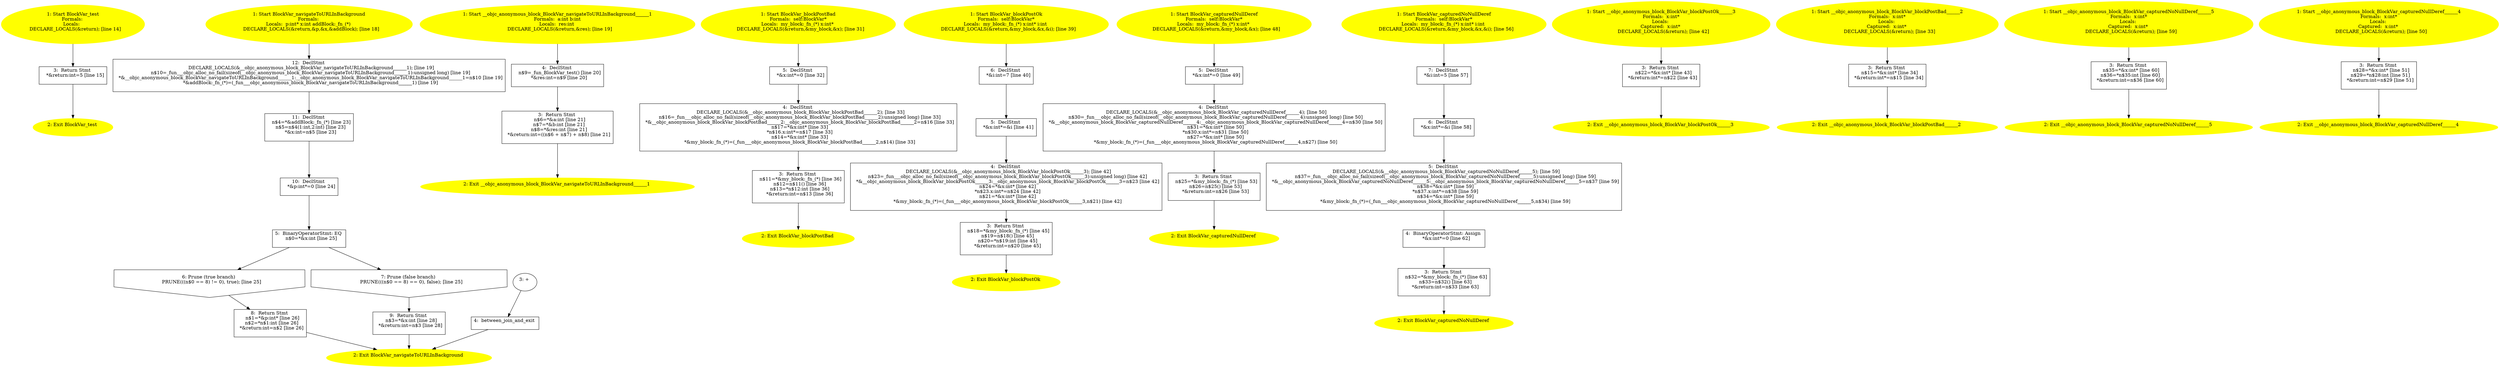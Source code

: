 /* @generated */
digraph iCFG {
"test#BlockVar#class.79d88363beeb921609a605886abe817f_1" [label="1: Start BlockVar_test\nFormals: \nLocals:  \n   DECLARE_LOCALS(&return); [line 14]\n " color=yellow style=filled]
	

	 "test#BlockVar#class.79d88363beeb921609a605886abe817f_1" -> "test#BlockVar#class.79d88363beeb921609a605886abe817f_3" ;
"test#BlockVar#class.79d88363beeb921609a605886abe817f_2" [label="2: Exit BlockVar_test \n  " color=yellow style=filled]
	

"test#BlockVar#class.79d88363beeb921609a605886abe817f_3" [label="3:  Return Stmt \n   *&return:int=5 [line 15]\n " shape="box"]
	

	 "test#BlockVar#class.79d88363beeb921609a605886abe817f_3" -> "test#BlockVar#class.79d88363beeb921609a605886abe817f_2" ;
"navigateToURLInBackground#BlockVar#class.f4e64a7a224e4dae5096c3b731a4233e_1" [label="1: Start BlockVar_navigateToURLInBackground\nFormals: \nLocals:  p:int* x:int addBlock:_fn_(*) \n   DECLARE_LOCALS(&return,&p,&x,&addBlock); [line 18]\n " color=yellow style=filled]
	

	 "navigateToURLInBackground#BlockVar#class.f4e64a7a224e4dae5096c3b731a4233e_1" -> "navigateToURLInBackground#BlockVar#class.f4e64a7a224e4dae5096c3b731a4233e_12" ;
"navigateToURLInBackground#BlockVar#class.f4e64a7a224e4dae5096c3b731a4233e_2" [label="2: Exit BlockVar_navigateToURLInBackground \n  " color=yellow style=filled]
	

"navigateToURLInBackground#BlockVar#class.f4e64a7a224e4dae5096c3b731a4233e_3" [label="3: + \n  " ]
	

	 "navigateToURLInBackground#BlockVar#class.f4e64a7a224e4dae5096c3b731a4233e_3" -> "navigateToURLInBackground#BlockVar#class.f4e64a7a224e4dae5096c3b731a4233e_4" ;
"navigateToURLInBackground#BlockVar#class.f4e64a7a224e4dae5096c3b731a4233e_4" [label="4:  between_join_and_exit \n  " shape="box"]
	

	 "navigateToURLInBackground#BlockVar#class.f4e64a7a224e4dae5096c3b731a4233e_4" -> "navigateToURLInBackground#BlockVar#class.f4e64a7a224e4dae5096c3b731a4233e_2" ;
"navigateToURLInBackground#BlockVar#class.f4e64a7a224e4dae5096c3b731a4233e_5" [label="5:  BinaryOperatorStmt: EQ \n   n$0=*&x:int [line 25]\n " shape="box"]
	

	 "navigateToURLInBackground#BlockVar#class.f4e64a7a224e4dae5096c3b731a4233e_5" -> "navigateToURLInBackground#BlockVar#class.f4e64a7a224e4dae5096c3b731a4233e_6" ;
	 "navigateToURLInBackground#BlockVar#class.f4e64a7a224e4dae5096c3b731a4233e_5" -> "navigateToURLInBackground#BlockVar#class.f4e64a7a224e4dae5096c3b731a4233e_7" ;
"navigateToURLInBackground#BlockVar#class.f4e64a7a224e4dae5096c3b731a4233e_6" [label="6: Prune (true branch) \n   PRUNE(((n$0 == 8) != 0), true); [line 25]\n " shape="invhouse"]
	

	 "navigateToURLInBackground#BlockVar#class.f4e64a7a224e4dae5096c3b731a4233e_6" -> "navigateToURLInBackground#BlockVar#class.f4e64a7a224e4dae5096c3b731a4233e_8" ;
"navigateToURLInBackground#BlockVar#class.f4e64a7a224e4dae5096c3b731a4233e_7" [label="7: Prune (false branch) \n   PRUNE(((n$0 == 8) == 0), false); [line 25]\n " shape="invhouse"]
	

	 "navigateToURLInBackground#BlockVar#class.f4e64a7a224e4dae5096c3b731a4233e_7" -> "navigateToURLInBackground#BlockVar#class.f4e64a7a224e4dae5096c3b731a4233e_9" ;
"navigateToURLInBackground#BlockVar#class.f4e64a7a224e4dae5096c3b731a4233e_8" [label="8:  Return Stmt \n   n$1=*&p:int* [line 26]\n  n$2=*n$1:int [line 26]\n  *&return:int=n$2 [line 26]\n " shape="box"]
	

	 "navigateToURLInBackground#BlockVar#class.f4e64a7a224e4dae5096c3b731a4233e_8" -> "navigateToURLInBackground#BlockVar#class.f4e64a7a224e4dae5096c3b731a4233e_2" ;
"navigateToURLInBackground#BlockVar#class.f4e64a7a224e4dae5096c3b731a4233e_9" [label="9:  Return Stmt \n   n$3=*&x:int [line 28]\n  *&return:int=n$3 [line 28]\n " shape="box"]
	

	 "navigateToURLInBackground#BlockVar#class.f4e64a7a224e4dae5096c3b731a4233e_9" -> "navigateToURLInBackground#BlockVar#class.f4e64a7a224e4dae5096c3b731a4233e_2" ;
"navigateToURLInBackground#BlockVar#class.f4e64a7a224e4dae5096c3b731a4233e_10" [label="10:  DeclStmt \n   *&p:int*=0 [line 24]\n " shape="box"]
	

	 "navigateToURLInBackground#BlockVar#class.f4e64a7a224e4dae5096c3b731a4233e_10" -> "navigateToURLInBackground#BlockVar#class.f4e64a7a224e4dae5096c3b731a4233e_5" ;
"navigateToURLInBackground#BlockVar#class.f4e64a7a224e4dae5096c3b731a4233e_11" [label="11:  DeclStmt \n   n$4=*&addBlock:_fn_(*) [line 23]\n  n$5=n$4(1:int,2:int) [line 23]\n  *&x:int=n$5 [line 23]\n " shape="box"]
	

	 "navigateToURLInBackground#BlockVar#class.f4e64a7a224e4dae5096c3b731a4233e_11" -> "navigateToURLInBackground#BlockVar#class.f4e64a7a224e4dae5096c3b731a4233e_10" ;
"navigateToURLInBackground#BlockVar#class.f4e64a7a224e4dae5096c3b731a4233e_12" [label="12:  DeclStmt \n   DECLARE_LOCALS(&__objc_anonymous_block_BlockVar_navigateToURLInBackground______1); [line 19]\n  n$10=_fun___objc_alloc_no_fail(sizeof(__objc_anonymous_block_BlockVar_navigateToURLInBackground______1):unsigned long) [line 19]\n  *&__objc_anonymous_block_BlockVar_navigateToURLInBackground______1:__objc_anonymous_block_BlockVar_navigateToURLInBackground______1=n$10 [line 19]\n  *&addBlock:_fn_(*)=(_fun___objc_anonymous_block_BlockVar_navigateToURLInBackground______1) [line 19]\n " shape="box"]
	

	 "navigateToURLInBackground#BlockVar#class.f4e64a7a224e4dae5096c3b731a4233e_12" -> "navigateToURLInBackground#BlockVar#class.f4e64a7a224e4dae5096c3b731a4233e_11" ;
"__objc_anonymous_block_BlockVar_navigateToURLInBackground______1.834bbb8d73aa8453b2bf0ca15a1945f0_1" [label="1: Start __objc_anonymous_block_BlockVar_navigateToURLInBackground______1\nFormals:  a:int b:int\nLocals:  res:int \n   DECLARE_LOCALS(&return,&res); [line 19]\n " color=yellow style=filled]
	

	 "__objc_anonymous_block_BlockVar_navigateToURLInBackground______1.834bbb8d73aa8453b2bf0ca15a1945f0_1" -> "__objc_anonymous_block_BlockVar_navigateToURLInBackground______1.834bbb8d73aa8453b2bf0ca15a1945f0_4" ;
"__objc_anonymous_block_BlockVar_navigateToURLInBackground______1.834bbb8d73aa8453b2bf0ca15a1945f0_2" [label="2: Exit __objc_anonymous_block_BlockVar_navigateToURLInBackground______1 \n  " color=yellow style=filled]
	

"__objc_anonymous_block_BlockVar_navigateToURLInBackground______1.834bbb8d73aa8453b2bf0ca15a1945f0_3" [label="3:  Return Stmt \n   n$6=*&a:int [line 21]\n  n$7=*&b:int [line 21]\n  n$8=*&res:int [line 21]\n  *&return:int=((n$6 + n$7) + n$8) [line 21]\n " shape="box"]
	

	 "__objc_anonymous_block_BlockVar_navigateToURLInBackground______1.834bbb8d73aa8453b2bf0ca15a1945f0_3" -> "__objc_anonymous_block_BlockVar_navigateToURLInBackground______1.834bbb8d73aa8453b2bf0ca15a1945f0_2" ;
"__objc_anonymous_block_BlockVar_navigateToURLInBackground______1.834bbb8d73aa8453b2bf0ca15a1945f0_4" [label="4:  DeclStmt \n   n$9=_fun_BlockVar_test() [line 20]\n  *&res:int=n$9 [line 20]\n " shape="box"]
	

	 "__objc_anonymous_block_BlockVar_navigateToURLInBackground______1.834bbb8d73aa8453b2bf0ca15a1945f0_4" -> "__objc_anonymous_block_BlockVar_navigateToURLInBackground______1.834bbb8d73aa8453b2bf0ca15a1945f0_3" ;
"blockPostBad#BlockVar#instance.60292f870cad8c1a5cefdbfe4194d6f9_1" [label="1: Start BlockVar_blockPostBad\nFormals:  self:BlockVar*\nLocals:  my_block:_fn_(*) x:int* \n   DECLARE_LOCALS(&return,&my_block,&x); [line 31]\n " color=yellow style=filled]
	

	 "blockPostBad#BlockVar#instance.60292f870cad8c1a5cefdbfe4194d6f9_1" -> "blockPostBad#BlockVar#instance.60292f870cad8c1a5cefdbfe4194d6f9_5" ;
"blockPostBad#BlockVar#instance.60292f870cad8c1a5cefdbfe4194d6f9_2" [label="2: Exit BlockVar_blockPostBad \n  " color=yellow style=filled]
	

"blockPostBad#BlockVar#instance.60292f870cad8c1a5cefdbfe4194d6f9_3" [label="3:  Return Stmt \n   n$11=*&my_block:_fn_(*) [line 36]\n  n$12=n$11() [line 36]\n  n$13=*n$12:int [line 36]\n  *&return:int=n$13 [line 36]\n " shape="box"]
	

	 "blockPostBad#BlockVar#instance.60292f870cad8c1a5cefdbfe4194d6f9_3" -> "blockPostBad#BlockVar#instance.60292f870cad8c1a5cefdbfe4194d6f9_2" ;
"blockPostBad#BlockVar#instance.60292f870cad8c1a5cefdbfe4194d6f9_4" [label="4:  DeclStmt \n   DECLARE_LOCALS(&__objc_anonymous_block_BlockVar_blockPostBad______2); [line 33]\n  n$16=_fun___objc_alloc_no_fail(sizeof(__objc_anonymous_block_BlockVar_blockPostBad______2):unsigned long) [line 33]\n  *&__objc_anonymous_block_BlockVar_blockPostBad______2:__objc_anonymous_block_BlockVar_blockPostBad______2=n$16 [line 33]\n  n$17=*&x:int* [line 33]\n  *n$16.x:int*=n$17 [line 33]\n  n$14=*&x:int* [line 33]\n  *&my_block:_fn_(*)=(_fun___objc_anonymous_block_BlockVar_blockPostBad______2,n$14) [line 33]\n " shape="box"]
	

	 "blockPostBad#BlockVar#instance.60292f870cad8c1a5cefdbfe4194d6f9_4" -> "blockPostBad#BlockVar#instance.60292f870cad8c1a5cefdbfe4194d6f9_3" ;
"blockPostBad#BlockVar#instance.60292f870cad8c1a5cefdbfe4194d6f9_5" [label="5:  DeclStmt \n   *&x:int*=0 [line 32]\n " shape="box"]
	

	 "blockPostBad#BlockVar#instance.60292f870cad8c1a5cefdbfe4194d6f9_5" -> "blockPostBad#BlockVar#instance.60292f870cad8c1a5cefdbfe4194d6f9_4" ;
"blockPostOk#BlockVar#instance.1bb64a946f8b169b31996644931ed82d_1" [label="1: Start BlockVar_blockPostOk\nFormals:  self:BlockVar*\nLocals:  my_block:_fn_(*) x:int* i:int \n   DECLARE_LOCALS(&return,&my_block,&x,&i); [line 39]\n " color=yellow style=filled]
	

	 "blockPostOk#BlockVar#instance.1bb64a946f8b169b31996644931ed82d_1" -> "blockPostOk#BlockVar#instance.1bb64a946f8b169b31996644931ed82d_6" ;
"blockPostOk#BlockVar#instance.1bb64a946f8b169b31996644931ed82d_2" [label="2: Exit BlockVar_blockPostOk \n  " color=yellow style=filled]
	

"blockPostOk#BlockVar#instance.1bb64a946f8b169b31996644931ed82d_3" [label="3:  Return Stmt \n   n$18=*&my_block:_fn_(*) [line 45]\n  n$19=n$18() [line 45]\n  n$20=*n$19:int [line 45]\n  *&return:int=n$20 [line 45]\n " shape="box"]
	

	 "blockPostOk#BlockVar#instance.1bb64a946f8b169b31996644931ed82d_3" -> "blockPostOk#BlockVar#instance.1bb64a946f8b169b31996644931ed82d_2" ;
"blockPostOk#BlockVar#instance.1bb64a946f8b169b31996644931ed82d_4" [label="4:  DeclStmt \n   DECLARE_LOCALS(&__objc_anonymous_block_BlockVar_blockPostOk______3); [line 42]\n  n$23=_fun___objc_alloc_no_fail(sizeof(__objc_anonymous_block_BlockVar_blockPostOk______3):unsigned long) [line 42]\n  *&__objc_anonymous_block_BlockVar_blockPostOk______3:__objc_anonymous_block_BlockVar_blockPostOk______3=n$23 [line 42]\n  n$24=*&x:int* [line 42]\n  *n$23.x:int*=n$24 [line 42]\n  n$21=*&x:int* [line 42]\n  *&my_block:_fn_(*)=(_fun___objc_anonymous_block_BlockVar_blockPostOk______3,n$21) [line 42]\n " shape="box"]
	

	 "blockPostOk#BlockVar#instance.1bb64a946f8b169b31996644931ed82d_4" -> "blockPostOk#BlockVar#instance.1bb64a946f8b169b31996644931ed82d_3" ;
"blockPostOk#BlockVar#instance.1bb64a946f8b169b31996644931ed82d_5" [label="5:  DeclStmt \n   *&x:int*=&i [line 41]\n " shape="box"]
	

	 "blockPostOk#BlockVar#instance.1bb64a946f8b169b31996644931ed82d_5" -> "blockPostOk#BlockVar#instance.1bb64a946f8b169b31996644931ed82d_4" ;
"blockPostOk#BlockVar#instance.1bb64a946f8b169b31996644931ed82d_6" [label="6:  DeclStmt \n   *&i:int=7 [line 40]\n " shape="box"]
	

	 "blockPostOk#BlockVar#instance.1bb64a946f8b169b31996644931ed82d_6" -> "blockPostOk#BlockVar#instance.1bb64a946f8b169b31996644931ed82d_5" ;
"capturedNullDeref#BlockVar#instance.48c44f7ae26caf7a1ac522523ebac894_1" [label="1: Start BlockVar_capturedNullDeref\nFormals:  self:BlockVar*\nLocals:  my_block:_fn_(*) x:int* \n   DECLARE_LOCALS(&return,&my_block,&x); [line 48]\n " color=yellow style=filled]
	

	 "capturedNullDeref#BlockVar#instance.48c44f7ae26caf7a1ac522523ebac894_1" -> "capturedNullDeref#BlockVar#instance.48c44f7ae26caf7a1ac522523ebac894_5" ;
"capturedNullDeref#BlockVar#instance.48c44f7ae26caf7a1ac522523ebac894_2" [label="2: Exit BlockVar_capturedNullDeref \n  " color=yellow style=filled]
	

"capturedNullDeref#BlockVar#instance.48c44f7ae26caf7a1ac522523ebac894_3" [label="3:  Return Stmt \n   n$25=*&my_block:_fn_(*) [line 53]\n  n$26=n$25() [line 53]\n  *&return:int=n$26 [line 53]\n " shape="box"]
	

	 "capturedNullDeref#BlockVar#instance.48c44f7ae26caf7a1ac522523ebac894_3" -> "capturedNullDeref#BlockVar#instance.48c44f7ae26caf7a1ac522523ebac894_2" ;
"capturedNullDeref#BlockVar#instance.48c44f7ae26caf7a1ac522523ebac894_4" [label="4:  DeclStmt \n   DECLARE_LOCALS(&__objc_anonymous_block_BlockVar_capturedNullDeref______4); [line 50]\n  n$30=_fun___objc_alloc_no_fail(sizeof(__objc_anonymous_block_BlockVar_capturedNullDeref______4):unsigned long) [line 50]\n  *&__objc_anonymous_block_BlockVar_capturedNullDeref______4:__objc_anonymous_block_BlockVar_capturedNullDeref______4=n$30 [line 50]\n  n$31=*&x:int* [line 50]\n  *n$30.x:int*=n$31 [line 50]\n  n$27=*&x:int* [line 50]\n  *&my_block:_fn_(*)=(_fun___objc_anonymous_block_BlockVar_capturedNullDeref______4,n$27) [line 50]\n " shape="box"]
	

	 "capturedNullDeref#BlockVar#instance.48c44f7ae26caf7a1ac522523ebac894_4" -> "capturedNullDeref#BlockVar#instance.48c44f7ae26caf7a1ac522523ebac894_3" ;
"capturedNullDeref#BlockVar#instance.48c44f7ae26caf7a1ac522523ebac894_5" [label="5:  DeclStmt \n   *&x:int*=0 [line 49]\n " shape="box"]
	

	 "capturedNullDeref#BlockVar#instance.48c44f7ae26caf7a1ac522523ebac894_5" -> "capturedNullDeref#BlockVar#instance.48c44f7ae26caf7a1ac522523ebac894_4" ;
"capturedNoNullDeref#BlockVar#instance.ebe646baaabdc58144a5916780ee8c76_1" [label="1: Start BlockVar_capturedNoNullDeref\nFormals:  self:BlockVar*\nLocals:  my_block:_fn_(*) x:int* i:int \n   DECLARE_LOCALS(&return,&my_block,&x,&i); [line 56]\n " color=yellow style=filled]
	

	 "capturedNoNullDeref#BlockVar#instance.ebe646baaabdc58144a5916780ee8c76_1" -> "capturedNoNullDeref#BlockVar#instance.ebe646baaabdc58144a5916780ee8c76_7" ;
"capturedNoNullDeref#BlockVar#instance.ebe646baaabdc58144a5916780ee8c76_2" [label="2: Exit BlockVar_capturedNoNullDeref \n  " color=yellow style=filled]
	

"capturedNoNullDeref#BlockVar#instance.ebe646baaabdc58144a5916780ee8c76_3" [label="3:  Return Stmt \n   n$32=*&my_block:_fn_(*) [line 63]\n  n$33=n$32() [line 63]\n  *&return:int=n$33 [line 63]\n " shape="box"]
	

	 "capturedNoNullDeref#BlockVar#instance.ebe646baaabdc58144a5916780ee8c76_3" -> "capturedNoNullDeref#BlockVar#instance.ebe646baaabdc58144a5916780ee8c76_2" ;
"capturedNoNullDeref#BlockVar#instance.ebe646baaabdc58144a5916780ee8c76_4" [label="4:  BinaryOperatorStmt: Assign \n   *&x:int*=0 [line 62]\n " shape="box"]
	

	 "capturedNoNullDeref#BlockVar#instance.ebe646baaabdc58144a5916780ee8c76_4" -> "capturedNoNullDeref#BlockVar#instance.ebe646baaabdc58144a5916780ee8c76_3" ;
"capturedNoNullDeref#BlockVar#instance.ebe646baaabdc58144a5916780ee8c76_5" [label="5:  DeclStmt \n   DECLARE_LOCALS(&__objc_anonymous_block_BlockVar_capturedNoNullDeref______5); [line 59]\n  n$37=_fun___objc_alloc_no_fail(sizeof(__objc_anonymous_block_BlockVar_capturedNoNullDeref______5):unsigned long) [line 59]\n  *&__objc_anonymous_block_BlockVar_capturedNoNullDeref______5:__objc_anonymous_block_BlockVar_capturedNoNullDeref______5=n$37 [line 59]\n  n$38=*&x:int* [line 59]\n  *n$37.x:int*=n$38 [line 59]\n  n$34=*&x:int* [line 59]\n  *&my_block:_fn_(*)=(_fun___objc_anonymous_block_BlockVar_capturedNoNullDeref______5,n$34) [line 59]\n " shape="box"]
	

	 "capturedNoNullDeref#BlockVar#instance.ebe646baaabdc58144a5916780ee8c76_5" -> "capturedNoNullDeref#BlockVar#instance.ebe646baaabdc58144a5916780ee8c76_4" ;
"capturedNoNullDeref#BlockVar#instance.ebe646baaabdc58144a5916780ee8c76_6" [label="6:  DeclStmt \n   *&x:int*=&i [line 58]\n " shape="box"]
	

	 "capturedNoNullDeref#BlockVar#instance.ebe646baaabdc58144a5916780ee8c76_6" -> "capturedNoNullDeref#BlockVar#instance.ebe646baaabdc58144a5916780ee8c76_5" ;
"capturedNoNullDeref#BlockVar#instance.ebe646baaabdc58144a5916780ee8c76_7" [label="7:  DeclStmt \n   *&i:int=5 [line 57]\n " shape="box"]
	

	 "capturedNoNullDeref#BlockVar#instance.ebe646baaabdc58144a5916780ee8c76_7" -> "capturedNoNullDeref#BlockVar#instance.ebe646baaabdc58144a5916780ee8c76_6" ;
"__objc_anonymous_block_BlockVar_blockPostOk______3.f2be4667efa44c622733276c7c4d297f_1" [label="1: Start __objc_anonymous_block_BlockVar_blockPostOk______3\nFormals:  x:int*\nLocals: \nCaptured:  x:int* \n   DECLARE_LOCALS(&return); [line 42]\n " color=yellow style=filled]
	

	 "__objc_anonymous_block_BlockVar_blockPostOk______3.f2be4667efa44c622733276c7c4d297f_1" -> "__objc_anonymous_block_BlockVar_blockPostOk______3.f2be4667efa44c622733276c7c4d297f_3" ;
"__objc_anonymous_block_BlockVar_blockPostOk______3.f2be4667efa44c622733276c7c4d297f_2" [label="2: Exit __objc_anonymous_block_BlockVar_blockPostOk______3 \n  " color=yellow style=filled]
	

"__objc_anonymous_block_BlockVar_blockPostOk______3.f2be4667efa44c622733276c7c4d297f_3" [label="3:  Return Stmt \n   n$22=*&x:int* [line 43]\n  *&return:int*=n$22 [line 43]\n " shape="box"]
	

	 "__objc_anonymous_block_BlockVar_blockPostOk______3.f2be4667efa44c622733276c7c4d297f_3" -> "__objc_anonymous_block_BlockVar_blockPostOk______3.f2be4667efa44c622733276c7c4d297f_2" ;
"__objc_anonymous_block_BlockVar_blockPostBad______2.2fddd3e23281c5e109f42eca4da2649e_1" [label="1: Start __objc_anonymous_block_BlockVar_blockPostBad______2\nFormals:  x:int*\nLocals: \nCaptured:  x:int* \n   DECLARE_LOCALS(&return); [line 33]\n " color=yellow style=filled]
	

	 "__objc_anonymous_block_BlockVar_blockPostBad______2.2fddd3e23281c5e109f42eca4da2649e_1" -> "__objc_anonymous_block_BlockVar_blockPostBad______2.2fddd3e23281c5e109f42eca4da2649e_3" ;
"__objc_anonymous_block_BlockVar_blockPostBad______2.2fddd3e23281c5e109f42eca4da2649e_2" [label="2: Exit __objc_anonymous_block_BlockVar_blockPostBad______2 \n  " color=yellow style=filled]
	

"__objc_anonymous_block_BlockVar_blockPostBad______2.2fddd3e23281c5e109f42eca4da2649e_3" [label="3:  Return Stmt \n   n$15=*&x:int* [line 34]\n  *&return:int*=n$15 [line 34]\n " shape="box"]
	

	 "__objc_anonymous_block_BlockVar_blockPostBad______2.2fddd3e23281c5e109f42eca4da2649e_3" -> "__objc_anonymous_block_BlockVar_blockPostBad______2.2fddd3e23281c5e109f42eca4da2649e_2" ;
"__objc_anonymous_block_BlockVar_capturedNoNullDeref______5.a69652ca6dc4ed671ff08f723284fc6f_1" [label="1: Start __objc_anonymous_block_BlockVar_capturedNoNullDeref______5\nFormals:  x:int*\nLocals: \nCaptured:  x:int* \n   DECLARE_LOCALS(&return); [line 59]\n " color=yellow style=filled]
	

	 "__objc_anonymous_block_BlockVar_capturedNoNullDeref______5.a69652ca6dc4ed671ff08f723284fc6f_1" -> "__objc_anonymous_block_BlockVar_capturedNoNullDeref______5.a69652ca6dc4ed671ff08f723284fc6f_3" ;
"__objc_anonymous_block_BlockVar_capturedNoNullDeref______5.a69652ca6dc4ed671ff08f723284fc6f_2" [label="2: Exit __objc_anonymous_block_BlockVar_capturedNoNullDeref______5 \n  " color=yellow style=filled]
	

"__objc_anonymous_block_BlockVar_capturedNoNullDeref______5.a69652ca6dc4ed671ff08f723284fc6f_3" [label="3:  Return Stmt \n   n$35=*&x:int* [line 60]\n  n$36=*n$35:int [line 60]\n  *&return:int=n$36 [line 60]\n " shape="box"]
	

	 "__objc_anonymous_block_BlockVar_capturedNoNullDeref______5.a69652ca6dc4ed671ff08f723284fc6f_3" -> "__objc_anonymous_block_BlockVar_capturedNoNullDeref______5.a69652ca6dc4ed671ff08f723284fc6f_2" ;
"__objc_anonymous_block_BlockVar_capturedNullDeref______4.7fcdd542b7a329c127af77d35f03368e_1" [label="1: Start __objc_anonymous_block_BlockVar_capturedNullDeref______4\nFormals:  x:int*\nLocals: \nCaptured:  x:int* \n   DECLARE_LOCALS(&return); [line 50]\n " color=yellow style=filled]
	

	 "__objc_anonymous_block_BlockVar_capturedNullDeref______4.7fcdd542b7a329c127af77d35f03368e_1" -> "__objc_anonymous_block_BlockVar_capturedNullDeref______4.7fcdd542b7a329c127af77d35f03368e_3" ;
"__objc_anonymous_block_BlockVar_capturedNullDeref______4.7fcdd542b7a329c127af77d35f03368e_2" [label="2: Exit __objc_anonymous_block_BlockVar_capturedNullDeref______4 \n  " color=yellow style=filled]
	

"__objc_anonymous_block_BlockVar_capturedNullDeref______4.7fcdd542b7a329c127af77d35f03368e_3" [label="3:  Return Stmt \n   n$28=*&x:int* [line 51]\n  n$29=*n$28:int [line 51]\n  *&return:int=n$29 [line 51]\n " shape="box"]
	

	 "__objc_anonymous_block_BlockVar_capturedNullDeref______4.7fcdd542b7a329c127af77d35f03368e_3" -> "__objc_anonymous_block_BlockVar_capturedNullDeref______4.7fcdd542b7a329c127af77d35f03368e_2" ;
}
